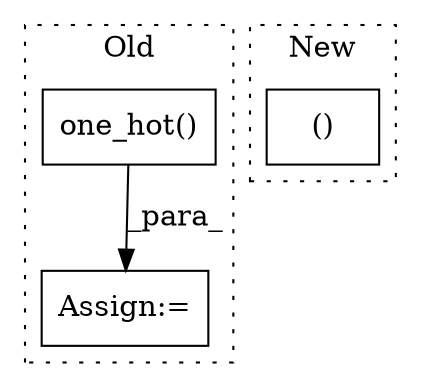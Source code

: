 digraph G {
subgraph cluster0 {
1 [label="one_hot()" a="75" s="5499,5520" l="10,26" shape="box"];
3 [label="Assign:=" a="68" s="5797" l="3" shape="box"];
label = "Old";
style="dotted";
}
subgraph cluster1 {
2 [label="()" a="54" s="5539" l="13" shape="box"];
label = "New";
style="dotted";
}
1 -> 3 [label="_para_"];
}